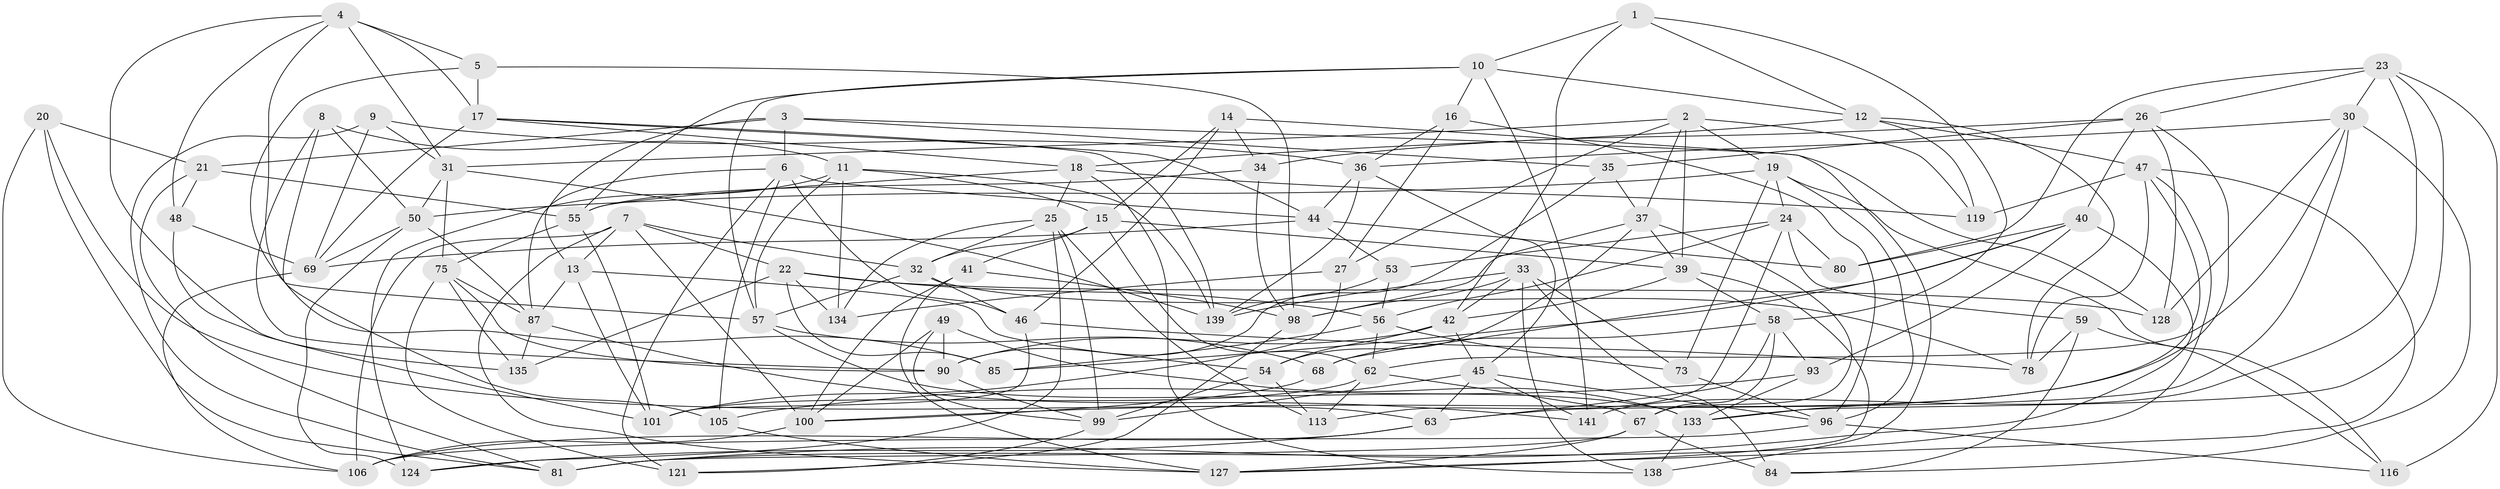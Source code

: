 // original degree distribution, {4: 1.0}
// Generated by graph-tools (version 1.1) at 2025/11/02/27/25 16:11:50]
// undirected, 88 vertices, 229 edges
graph export_dot {
graph [start="1"]
  node [color=gray90,style=filled];
  1;
  2 [super="+76"];
  3 [super="+143"];
  4 [super="+60"];
  5;
  6 [super="+43"];
  7 [super="+132"];
  8;
  9;
  10 [super="+29"];
  11 [super="+70"];
  12 [super="+114"];
  13 [super="+88"];
  14;
  15 [super="+115"];
  16;
  17 [super="+97"];
  18 [super="+79"];
  19 [super="+125"];
  20;
  21 [super="+61"];
  22 [super="+28"];
  23 [super="+126"];
  24 [super="+51"];
  25 [super="+95"];
  26 [super="+107"];
  27;
  30 [super="+123"];
  31 [super="+66"];
  32 [super="+65"];
  33 [super="+122"];
  34;
  35;
  36 [super="+38"];
  37 [super="+112"];
  39 [super="+82"];
  40 [super="+110"];
  41;
  42 [super="+131"];
  44 [super="+111"];
  45 [super="+74"];
  46 [super="+71"];
  47 [super="+52"];
  48;
  49;
  50 [super="+130"];
  53;
  54 [super="+64"];
  55 [super="+86"];
  56 [super="+83"];
  57 [super="+77"];
  58 [super="+118"];
  59;
  62 [super="+92"];
  63 [super="+91"];
  67 [super="+117"];
  68;
  69 [super="+72"];
  73;
  75 [super="+89"];
  78 [super="+136"];
  80;
  81 [super="+109"];
  84;
  85;
  87 [super="+129"];
  90 [super="+94"];
  93;
  96 [super="+103"];
  98 [super="+104"];
  99 [super="+108"];
  100 [super="+102"];
  101 [super="+120"];
  105;
  106 [super="+142"];
  113;
  116;
  119;
  121;
  124;
  127 [super="+137"];
  128;
  133 [super="+140"];
  134;
  135;
  138;
  139 [super="+144"];
  141;
  1 -- 42;
  1 -- 10;
  1 -- 58;
  1 -- 12;
  2 -- 27;
  2 -- 37;
  2 -- 19;
  2 -- 119;
  2 -- 31;
  2 -- 39;
  3 -- 128;
  3 -- 13;
  3 -- 21 [weight=2];
  3 -- 35;
  3 -- 6;
  4 -- 135;
  4 -- 48;
  4 -- 17;
  4 -- 105;
  4 -- 5;
  4 -- 31;
  5 -- 57;
  5 -- 17;
  5 -- 98;
  6 -- 44;
  6 -- 121;
  6 -- 46;
  6 -- 105;
  6 -- 87;
  7 -- 106;
  7 -- 22;
  7 -- 32;
  7 -- 13;
  7 -- 127;
  7 -- 100;
  8 -- 85;
  8 -- 90;
  8 -- 11;
  8 -- 50;
  9 -- 36;
  9 -- 69;
  9 -- 31;
  9 -- 81;
  10 -- 16;
  10 -- 12;
  10 -- 141;
  10 -- 57;
  10 -- 55;
  11 -- 15;
  11 -- 139;
  11 -- 124;
  11 -- 134;
  11 -- 57;
  12 -- 18;
  12 -- 78;
  12 -- 119;
  12 -- 47;
  13 -- 54 [weight=2];
  13 -- 87;
  13 -- 101;
  14 -- 138;
  14 -- 46;
  14 -- 15;
  14 -- 34;
  15 -- 62;
  15 -- 32;
  15 -- 41;
  15 -- 39;
  16 -- 27;
  16 -- 96;
  16 -- 36;
  17 -- 69;
  17 -- 18;
  17 -- 44;
  17 -- 139;
  18 -- 119;
  18 -- 138;
  18 -- 25;
  18 -- 55;
  19 -- 96;
  19 -- 116;
  19 -- 73;
  19 -- 50;
  19 -- 24;
  20 -- 106;
  20 -- 81;
  20 -- 21;
  20 -- 63;
  21 -- 48;
  21 -- 55;
  21 -- 81;
  22 -- 135;
  22 -- 128;
  22 -- 134;
  22 -- 85;
  22 -- 56;
  23 -- 116;
  23 -- 133;
  23 -- 80;
  23 -- 26;
  23 -- 141;
  23 -- 30;
  24 -- 113;
  24 -- 59;
  24 -- 53;
  24 -- 80;
  24 -- 56;
  25 -- 124;
  25 -- 113;
  25 -- 99;
  25 -- 134;
  25 -- 32;
  26 -- 128;
  26 -- 40;
  26 -- 35;
  26 -- 34;
  26 -- 100;
  27 -- 134;
  27 -- 101;
  30 -- 36;
  30 -- 84;
  30 -- 62;
  30 -- 128;
  30 -- 63;
  31 -- 75;
  31 -- 50;
  31 -- 139;
  32 -- 78;
  32 -- 46;
  32 -- 57;
  33 -- 138;
  33 -- 98;
  33 -- 73;
  33 -- 139;
  33 -- 84;
  33 -- 42;
  34 -- 98;
  34 -- 55;
  35 -- 90;
  35 -- 37;
  36 -- 45;
  36 -- 44;
  36 -- 139;
  37 -- 67;
  37 -- 54;
  37 -- 39;
  37 -- 98;
  39 -- 42;
  39 -- 58;
  39 -- 127;
  40 -- 93;
  40 -- 68;
  40 -- 80;
  40 -- 81;
  40 -- 85;
  41 -- 127;
  41 -- 100;
  41 -- 98;
  42 -- 54;
  42 -- 90;
  42 -- 45;
  44 -- 80;
  44 -- 69;
  44 -- 53;
  45 -- 141;
  45 -- 96;
  45 -- 99;
  45 -- 63;
  46 -- 78 [weight=2];
  46 -- 101;
  47 -- 127;
  47 -- 81;
  47 -- 133;
  47 -- 119;
  47 -- 78;
  48 -- 69;
  48 -- 101;
  49 -- 100;
  49 -- 133;
  49 -- 99;
  49 -- 90;
  50 -- 124;
  50 -- 69;
  50 -- 87;
  53 -- 139;
  53 -- 56;
  54 -- 113;
  54 -- 99;
  55 -- 75;
  55 -- 101;
  56 -- 73;
  56 -- 85;
  56 -- 62;
  57 -- 68;
  57 -- 133;
  58 -- 93;
  58 -- 68;
  58 -- 63;
  58 -- 67;
  59 -- 78;
  59 -- 84;
  59 -- 116;
  62 -- 67;
  62 -- 101;
  62 -- 113;
  63 -- 106;
  63 -- 124;
  67 -- 84;
  67 -- 127;
  67 -- 81;
  68 -- 100;
  69 -- 106;
  73 -- 96;
  75 -- 121;
  75 -- 135;
  75 -- 87;
  75 -- 90;
  87 -- 135;
  87 -- 141;
  90 -- 99;
  93 -- 105;
  93 -- 133;
  96 -- 116;
  96 -- 106;
  98 -- 121;
  99 -- 121;
  100 -- 106;
  105 -- 127;
  133 -- 138;
}

